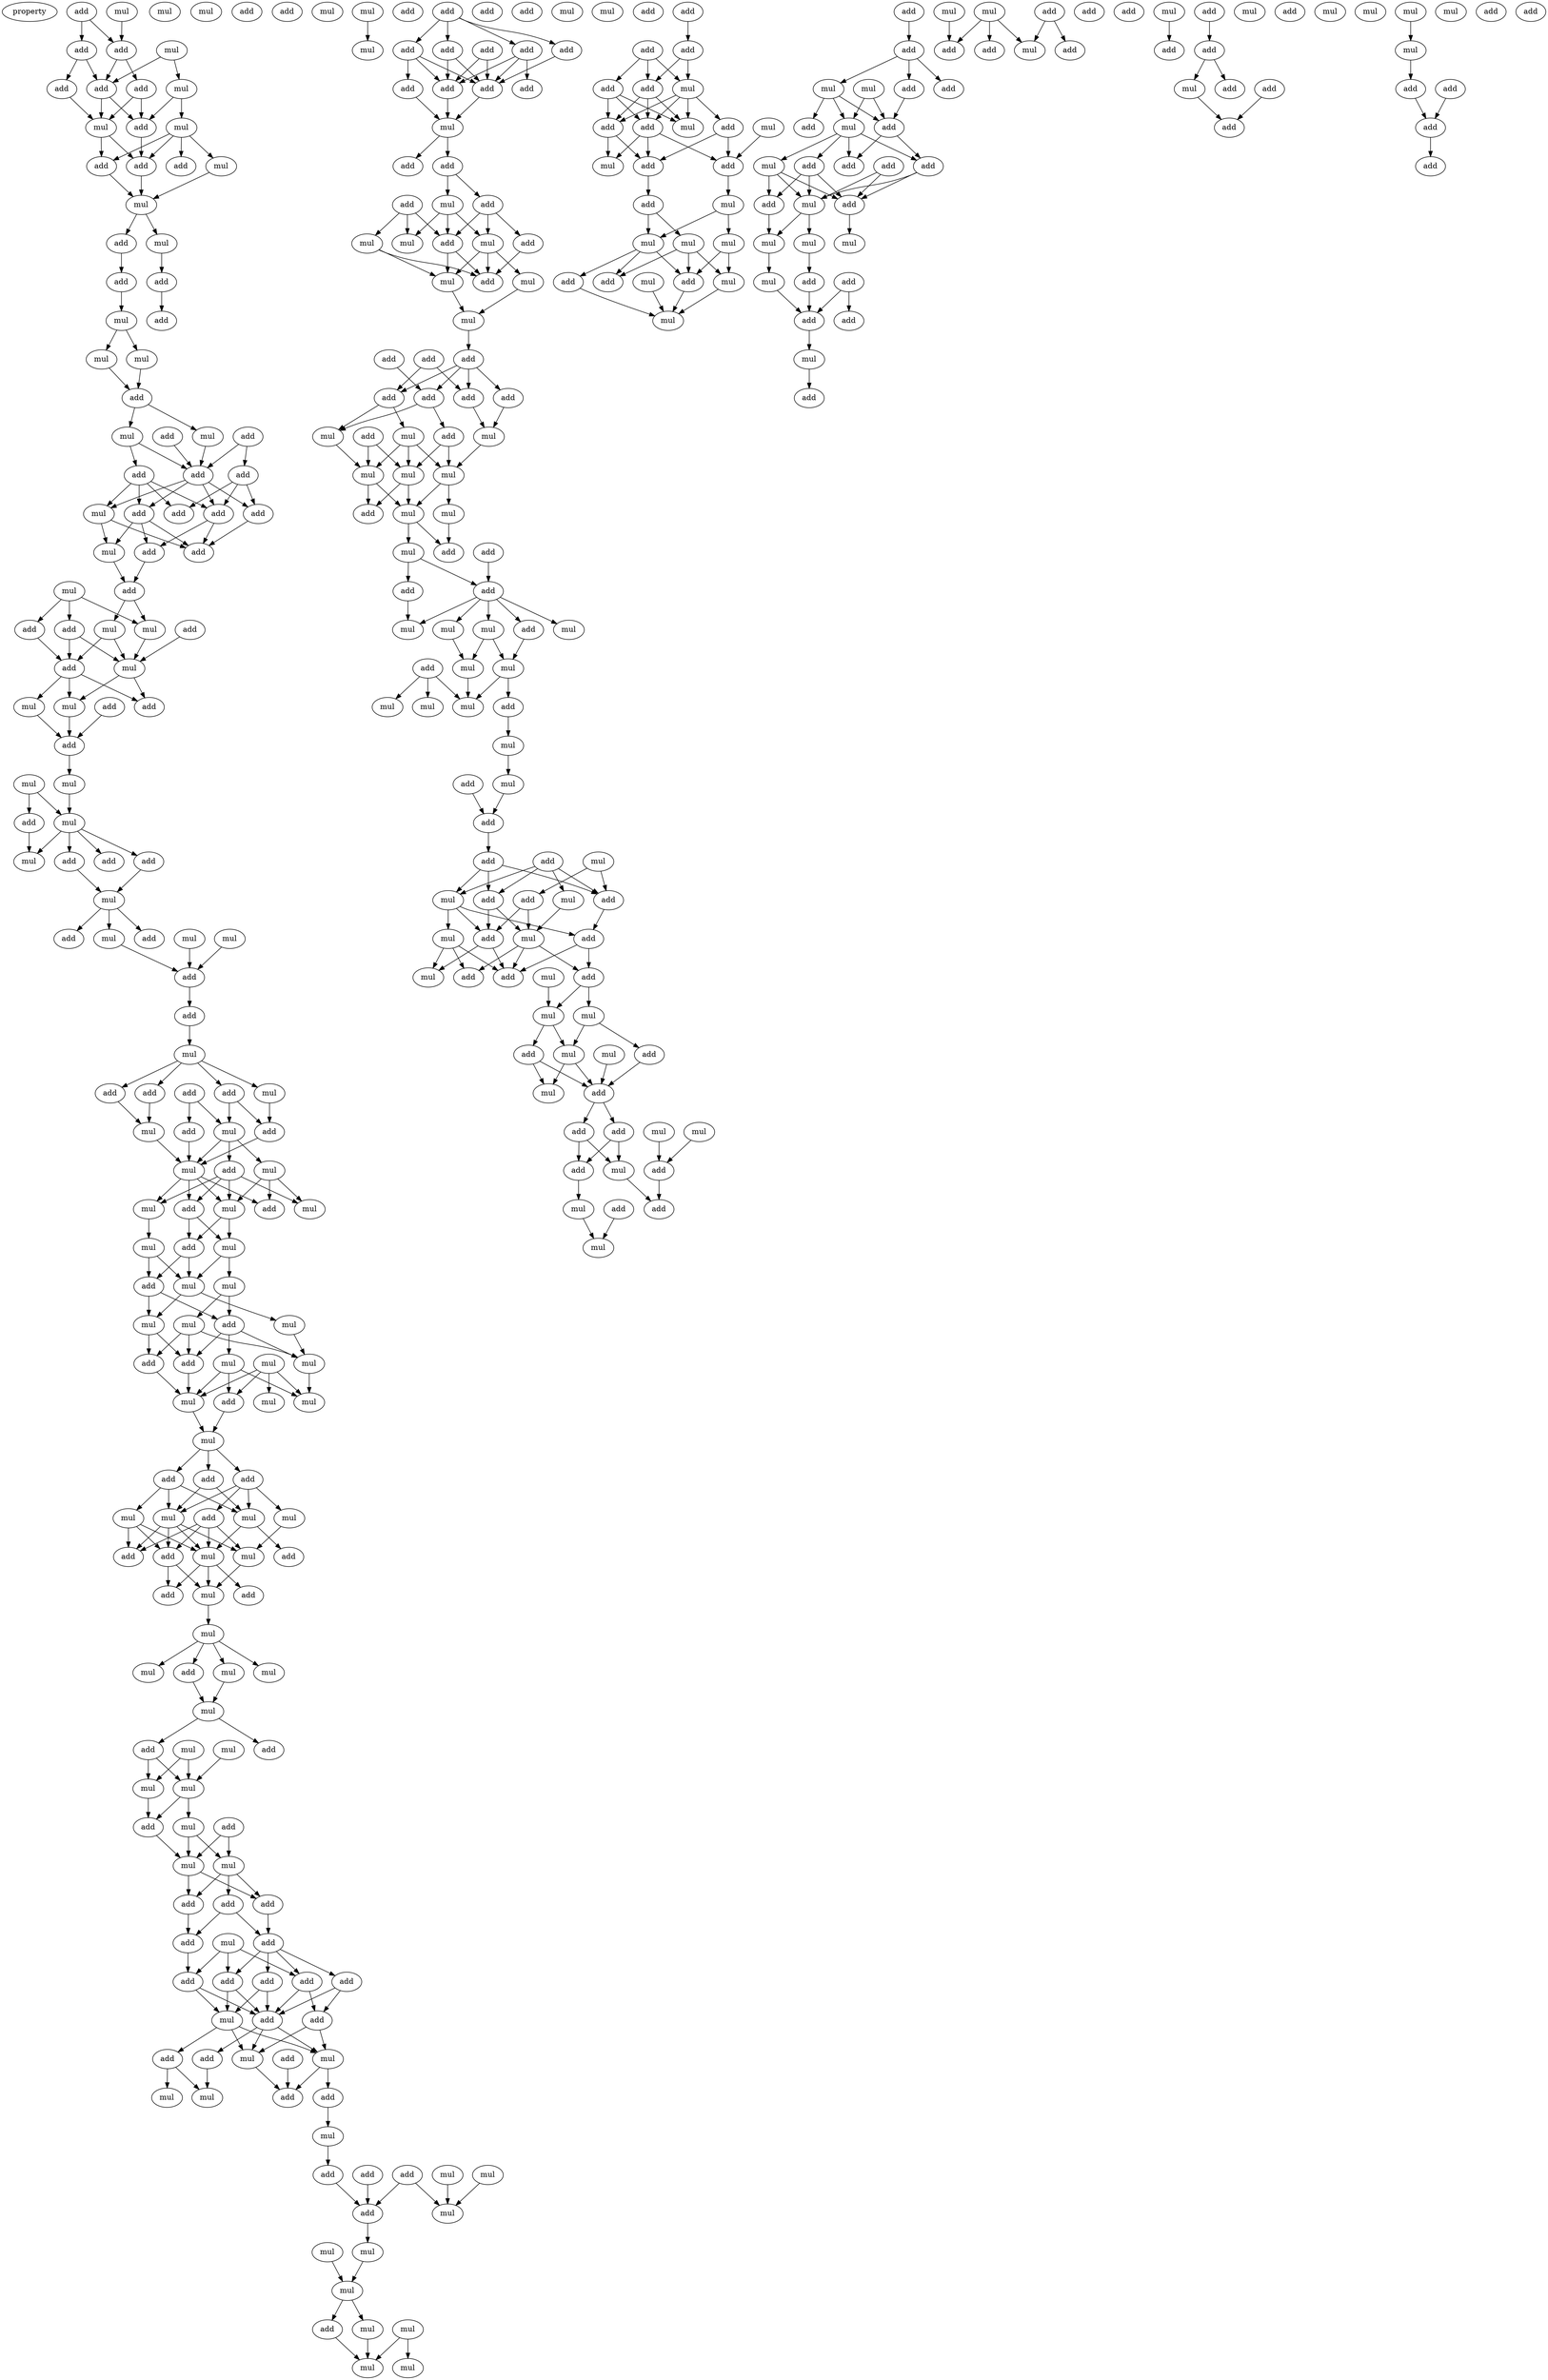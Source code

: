 digraph {
    node [fontcolor=black]
    property [mul=2,lf=1.9]
    0 [ label = mul ];
    1 [ label = add ];
    2 [ label = add ];
    3 [ label = mul ];
    4 [ label = add ];
    5 [ label = mul ];
    6 [ label = add ];
    7 [ label = add ];
    8 [ label = add ];
    9 [ label = add ];
    10 [ label = mul ];
    11 [ label = mul ];
    12 [ label = add ];
    13 [ label = mul ];
    14 [ label = add ];
    15 [ label = add ];
    16 [ label = mul ];
    17 [ label = add ];
    18 [ label = mul ];
    19 [ label = add ];
    20 [ label = add ];
    21 [ label = mul ];
    22 [ label = add ];
    23 [ label = mul ];
    24 [ label = mul ];
    25 [ label = add ];
    26 [ label = mul ];
    27 [ label = add ];
    28 [ label = add ];
    29 [ label = mul ];
    30 [ label = add ];
    31 [ label = add ];
    32 [ label = add ];
    33 [ label = add ];
    34 [ label = add ];
    35 [ label = mul ];
    36 [ label = add ];
    37 [ label = add ];
    38 [ label = mul ];
    39 [ label = add ];
    40 [ label = add ];
    41 [ label = add ];
    42 [ label = mul ];
    43 [ label = mul ];
    44 [ label = add ];
    45 [ label = add ];
    46 [ label = add ];
    47 [ label = mul ];
    48 [ label = add ];
    49 [ label = mul ];
    50 [ label = add ];
    51 [ label = mul ];
    52 [ label = add ];
    53 [ label = mul ];
    54 [ label = mul ];
    55 [ label = add ];
    56 [ label = mul ];
    57 [ label = mul ];
    58 [ label = add ];
    59 [ label = mul ];
    60 [ label = mul ];
    61 [ label = add ];
    62 [ label = add ];
    63 [ label = add ];
    64 [ label = mul ];
    65 [ label = add ];
    66 [ label = mul ];
    67 [ label = mul ];
    68 [ label = add ];
    69 [ label = mul ];
    70 [ label = add ];
    71 [ label = mul ];
    72 [ label = add ];
    73 [ label = mul ];
    74 [ label = add ];
    75 [ label = add ];
    76 [ label = mul ];
    77 [ label = add ];
    78 [ label = add ];
    79 [ label = mul ];
    80 [ label = add ];
    81 [ label = mul ];
    82 [ label = add ];
    83 [ label = mul ];
    84 [ label = mul ];
    85 [ label = add ];
    86 [ label = add ];
    87 [ label = mul ];
    88 [ label = add ];
    89 [ label = mul ];
    90 [ label = mul ];
    91 [ label = mul ];
    92 [ label = add ];
    93 [ label = mul ];
    94 [ label = add ];
    95 [ label = mul ];
    96 [ label = mul ];
    97 [ label = mul ];
    98 [ label = add ];
    99 [ label = mul ];
    100 [ label = mul ];
    101 [ label = mul ];
    102 [ label = add ];
    103 [ label = mul ];
    104 [ label = mul ];
    105 [ label = add ];
    106 [ label = add ];
    107 [ label = mul ];
    108 [ label = mul ];
    109 [ label = mul ];
    110 [ label = mul ];
    111 [ label = add ];
    112 [ label = add ];
    113 [ label = add ];
    114 [ label = mul ];
    115 [ label = add ];
    116 [ label = mul ];
    117 [ label = mul ];
    118 [ label = mul ];
    119 [ label = mul ];
    120 [ label = mul ];
    121 [ label = add ];
    122 [ label = add ];
    123 [ label = add ];
    124 [ label = mul ];
    125 [ label = add ];
    126 [ label = add ];
    127 [ label = mul ];
    128 [ label = mul ];
    129 [ label = add ];
    130 [ label = mul ];
    131 [ label = mul ];
    132 [ label = add ];
    133 [ label = mul ];
    134 [ label = add ];
    135 [ label = add ];
    136 [ label = mul ];
    137 [ label = mul ];
    138 [ label = mul ];
    139 [ label = mul ];
    140 [ label = add ];
    141 [ label = add ];
    142 [ label = mul ];
    143 [ label = add ];
    144 [ label = mul ];
    145 [ label = mul ];
    146 [ label = add ];
    147 [ label = add ];
    148 [ label = add ];
    149 [ label = mul ];
    150 [ label = add ];
    151 [ label = add ];
    152 [ label = add ];
    153 [ label = add ];
    154 [ label = add ];
    155 [ label = add ];
    156 [ label = add ];
    157 [ label = add ];
    158 [ label = mul ];
    159 [ label = add ];
    160 [ label = add ];
    161 [ label = mul ];
    162 [ label = mul ];
    163 [ label = add ];
    164 [ label = add ];
    165 [ label = add ];
    166 [ label = mul ];
    167 [ label = add ];
    168 [ label = mul ];
    169 [ label = mul ];
    170 [ label = add ];
    171 [ label = mul ];
    172 [ label = add ];
    173 [ label = mul ];
    174 [ label = add ];
    175 [ label = add ];
    176 [ label = mul ];
    177 [ label = mul ];
    178 [ label = mul ];
    179 [ label = mul ];
    180 [ label = mul ];
    181 [ label = mul ];
    182 [ label = add ];
    183 [ label = mul ];
    184 [ label = mul ];
    185 [ label = mul ];
    186 [ label = mul ];
    187 [ label = mul ];
    188 [ label = add ];
    189 [ label = add ];
    190 [ label = add ];
    191 [ label = add ];
    192 [ label = add ];
    193 [ label = add ];
    194 [ label = add ];
    195 [ label = add ];
    196 [ label = add ];
    197 [ label = add ];
    198 [ label = add ];
    199 [ label = add ];
    200 [ label = mul ];
    201 [ label = add ];
    202 [ label = add ];
    203 [ label = mul ];
    204 [ label = add ];
    205 [ label = add ];
    206 [ label = add ];
    207 [ label = mul ];
    208 [ label = mul ];
    209 [ label = mul ];
    210 [ label = add ];
    211 [ label = mul ];
    212 [ label = mul ];
    213 [ label = add ];
    214 [ label = mul ];
    215 [ label = add ];
    216 [ label = add ];
    217 [ label = add ];
    218 [ label = add ];
    219 [ label = add ];
    220 [ label = add ];
    221 [ label = add ];
    222 [ label = mul ];
    223 [ label = add ];
    224 [ label = add ];
    225 [ label = mul ];
    226 [ label = mul ];
    227 [ label = mul ];
    228 [ label = mul ];
    229 [ label = mul ];
    230 [ label = mul ];
    231 [ label = mul ];
    232 [ label = add ];
    233 [ label = add ];
    234 [ label = add ];
    235 [ label = add ];
    236 [ label = mul ];
    237 [ label = add ];
    238 [ label = add ];
    239 [ label = mul ];
    240 [ label = mul ];
    241 [ label = mul ];
    242 [ label = mul ];
    243 [ label = add ];
    244 [ label = add ];
    245 [ label = mul ];
    246 [ label = mul ];
    247 [ label = mul ];
    248 [ label = mul ];
    249 [ label = add ];
    250 [ label = mul ];
    251 [ label = mul ];
    252 [ label = mul ];
    253 [ label = add ];
    254 [ label = mul ];
    255 [ label = mul ];
    256 [ label = add ];
    257 [ label = add ];
    258 [ label = add ];
    259 [ label = mul ];
    260 [ label = add ];
    261 [ label = add ];
    262 [ label = add ];
    263 [ label = mul ];
    264 [ label = mul ];
    265 [ label = add ];
    266 [ label = add ];
    267 [ label = add ];
    268 [ label = mul ];
    269 [ label = mul ];
    270 [ label = add ];
    271 [ label = add ];
    272 [ label = add ];
    273 [ label = mul ];
    274 [ label = mul ];
    275 [ label = mul ];
    276 [ label = mul ];
    277 [ label = add ];
    278 [ label = mul ];
    279 [ label = mul ];
    280 [ label = add ];
    281 [ label = add ];
    282 [ label = mul ];
    283 [ label = mul ];
    284 [ label = mul ];
    285 [ label = add ];
    286 [ label = add ];
    287 [ label = add ];
    288 [ label = add ];
    289 [ label = mul ];
    290 [ label = add ];
    291 [ label = add ];
    292 [ label = mul ];
    293 [ label = add ];
    294 [ label = mul ];
    295 [ label = add ];
    296 [ label = add ];
    297 [ label = add ];
    298 [ label = add ];
    299 [ label = mul ];
    300 [ label = add ];
    301 [ label = add ];
    302 [ label = mul ];
    303 [ label = mul ];
    304 [ label = add ];
    305 [ label = mul ];
    306 [ label = add ];
    307 [ label = add ];
    308 [ label = mul ];
    309 [ label = add ];
    310 [ label = mul ];
    311 [ label = mul ];
    312 [ label = mul ];
    313 [ label = mul ];
    314 [ label = add ];
    315 [ label = mul ];
    316 [ label = add ];
    317 [ label = add ];
    318 [ label = mul ];
    319 [ label = add ];
    320 [ label = add ];
    321 [ label = add ];
    322 [ label = mul ];
    323 [ label = add ];
    324 [ label = mul ];
    325 [ label = mul ];
    326 [ label = add ];
    327 [ label = add ];
    328 [ label = add ];
    329 [ label = add ];
    330 [ label = mul ];
    331 [ label = add ];
    332 [ label = add ];
    333 [ label = add ];
    334 [ label = mul ];
    335 [ label = add ];
    336 [ label = mul ];
    337 [ label = mul ];
    338 [ label = mul ];
    339 [ label = add ];
    340 [ label = add ];
    341 [ label = mul ];
    342 [ label = add ];
    343 [ label = add ];
    344 [ label = mul ];
    345 [ label = mul ];
    346 [ label = mul ];
    347 [ label = add ];
    348 [ label = add ];
    349 [ label = add ];
    350 [ label = add ];
    351 [ label = mul ];
    352 [ label = add ];
    353 [ label = add ];
    354 [ label = add ];
    355 [ label = mul ];
    356 [ label = add ];
    357 [ label = add ];
    358 [ label = mul ];
    359 [ label = add ];
    360 [ label = mul ];
    361 [ label = add ];
    362 [ label = mul ];
    363 [ label = add ];
    364 [ label = add ];
    365 [ label = add ];
    366 [ label = mul ];
    367 [ label = mul ];
    368 [ label = mul ];
    369 [ label = mul ];
    370 [ label = add ];
    371 [ label = add ];
    372 [ label = add ];
    373 [ label = add ];
    374 [ label = add ];
    375 [ label = add ];
    0 -> 2 [ name = 0 ];
    1 -> 2 [ name = 1 ];
    1 -> 4 [ name = 2 ];
    2 -> 6 [ name = 3 ];
    2 -> 7 [ name = 4 ];
    3 -> 5 [ name = 5 ];
    3 -> 7 [ name = 6 ];
    4 -> 7 [ name = 7 ];
    4 -> 8 [ name = 8 ];
    5 -> 9 [ name = 9 ];
    5 -> 10 [ name = 10 ];
    6 -> 9 [ name = 11 ];
    6 -> 11 [ name = 12 ];
    7 -> 9 [ name = 13 ];
    7 -> 11 [ name = 14 ];
    8 -> 11 [ name = 15 ];
    9 -> 14 [ name = 16 ];
    10 -> 12 [ name = 17 ];
    10 -> 13 [ name = 18 ];
    10 -> 14 [ name = 19 ];
    10 -> 15 [ name = 20 ];
    11 -> 12 [ name = 21 ];
    11 -> 14 [ name = 22 ];
    12 -> 16 [ name = 23 ];
    13 -> 16 [ name = 24 ];
    14 -> 16 [ name = 25 ];
    16 -> 17 [ name = 26 ];
    16 -> 18 [ name = 27 ];
    17 -> 19 [ name = 28 ];
    18 -> 20 [ name = 29 ];
    19 -> 21 [ name = 30 ];
    20 -> 22 [ name = 31 ];
    21 -> 23 [ name = 32 ];
    21 -> 24 [ name = 33 ];
    23 -> 25 [ name = 34 ];
    24 -> 25 [ name = 35 ];
    25 -> 26 [ name = 36 ];
    25 -> 29 [ name = 37 ];
    26 -> 31 [ name = 38 ];
    26 -> 32 [ name = 39 ];
    27 -> 30 [ name = 40 ];
    27 -> 32 [ name = 41 ];
    28 -> 32 [ name = 42 ];
    29 -> 32 [ name = 43 ];
    30 -> 33 [ name = 44 ];
    30 -> 34 [ name = 45 ];
    30 -> 36 [ name = 46 ];
    31 -> 33 [ name = 47 ];
    31 -> 35 [ name = 48 ];
    31 -> 36 [ name = 49 ];
    31 -> 37 [ name = 50 ];
    32 -> 34 [ name = 51 ];
    32 -> 35 [ name = 52 ];
    32 -> 36 [ name = 53 ];
    32 -> 37 [ name = 54 ];
    34 -> 39 [ name = 55 ];
    35 -> 38 [ name = 56 ];
    35 -> 39 [ name = 57 ];
    36 -> 39 [ name = 58 ];
    36 -> 40 [ name = 59 ];
    37 -> 38 [ name = 60 ];
    37 -> 39 [ name = 61 ];
    37 -> 40 [ name = 62 ];
    38 -> 41 [ name = 63 ];
    40 -> 41 [ name = 64 ];
    41 -> 43 [ name = 65 ];
    41 -> 47 [ name = 66 ];
    42 -> 43 [ name = 67 ];
    42 -> 44 [ name = 68 ];
    42 -> 46 [ name = 69 ];
    43 -> 49 [ name = 70 ];
    44 -> 48 [ name = 71 ];
    45 -> 49 [ name = 72 ];
    46 -> 48 [ name = 73 ];
    46 -> 49 [ name = 74 ];
    47 -> 48 [ name = 75 ];
    47 -> 49 [ name = 76 ];
    48 -> 51 [ name = 77 ];
    48 -> 52 [ name = 78 ];
    48 -> 53 [ name = 79 ];
    49 -> 51 [ name = 80 ];
    49 -> 52 [ name = 81 ];
    50 -> 55 [ name = 82 ];
    51 -> 55 [ name = 83 ];
    53 -> 55 [ name = 84 ];
    55 -> 57 [ name = 85 ];
    56 -> 58 [ name = 86 ];
    56 -> 59 [ name = 87 ];
    57 -> 59 [ name = 88 ];
    58 -> 60 [ name = 89 ];
    59 -> 60 [ name = 90 ];
    59 -> 61 [ name = 91 ];
    59 -> 62 [ name = 92 ];
    59 -> 63 [ name = 93 ];
    61 -> 64 [ name = 94 ];
    62 -> 64 [ name = 95 ];
    64 -> 65 [ name = 96 ];
    64 -> 67 [ name = 97 ];
    64 -> 68 [ name = 98 ];
    66 -> 70 [ name = 99 ];
    67 -> 70 [ name = 100 ];
    69 -> 70 [ name = 101 ];
    70 -> 72 [ name = 102 ];
    72 -> 73 [ name = 103 ];
    73 -> 74 [ name = 104 ];
    73 -> 76 [ name = 105 ];
    73 -> 77 [ name = 106 ];
    73 -> 78 [ name = 107 ];
    74 -> 79 [ name = 108 ];
    74 -> 82 [ name = 109 ];
    75 -> 79 [ name = 110 ];
    75 -> 80 [ name = 111 ];
    76 -> 82 [ name = 112 ];
    77 -> 81 [ name = 113 ];
    78 -> 81 [ name = 114 ];
    79 -> 83 [ name = 115 ];
    79 -> 84 [ name = 116 ];
    79 -> 85 [ name = 117 ];
    80 -> 84 [ name = 118 ];
    81 -> 84 [ name = 119 ];
    82 -> 84 [ name = 120 ];
    83 -> 86 [ name = 121 ];
    83 -> 87 [ name = 122 ];
    83 -> 89 [ name = 123 ];
    84 -> 86 [ name = 124 ];
    84 -> 88 [ name = 125 ];
    84 -> 89 [ name = 126 ];
    84 -> 90 [ name = 127 ];
    85 -> 87 [ name = 128 ];
    85 -> 88 [ name = 129 ];
    85 -> 89 [ name = 130 ];
    85 -> 90 [ name = 131 ];
    88 -> 91 [ name = 132 ];
    88 -> 92 [ name = 133 ];
    89 -> 91 [ name = 134 ];
    89 -> 92 [ name = 135 ];
    90 -> 93 [ name = 136 ];
    91 -> 95 [ name = 137 ];
    91 -> 96 [ name = 138 ];
    92 -> 94 [ name = 139 ];
    92 -> 95 [ name = 140 ];
    93 -> 94 [ name = 141 ];
    93 -> 95 [ name = 142 ];
    94 -> 98 [ name = 143 ];
    94 -> 100 [ name = 144 ];
    95 -> 97 [ name = 145 ];
    95 -> 100 [ name = 146 ];
    96 -> 98 [ name = 147 ];
    96 -> 99 [ name = 148 ];
    97 -> 101 [ name = 149 ];
    98 -> 101 [ name = 150 ];
    98 -> 104 [ name = 151 ];
    98 -> 105 [ name = 152 ];
    99 -> 101 [ name = 153 ];
    99 -> 102 [ name = 154 ];
    99 -> 105 [ name = 155 ];
    100 -> 102 [ name = 156 ];
    100 -> 105 [ name = 157 ];
    101 -> 107 [ name = 158 ];
    102 -> 108 [ name = 159 ];
    103 -> 106 [ name = 160 ];
    103 -> 107 [ name = 161 ];
    103 -> 108 [ name = 162 ];
    103 -> 109 [ name = 163 ];
    104 -> 106 [ name = 164 ];
    104 -> 107 [ name = 165 ];
    104 -> 108 [ name = 166 ];
    105 -> 108 [ name = 167 ];
    106 -> 110 [ name = 168 ];
    108 -> 110 [ name = 169 ];
    110 -> 111 [ name = 170 ];
    110 -> 112 [ name = 171 ];
    110 -> 113 [ name = 172 ];
    111 -> 116 [ name = 173 ];
    111 -> 118 [ name = 174 ];
    112 -> 114 [ name = 175 ];
    112 -> 116 [ name = 176 ];
    112 -> 118 [ name = 177 ];
    113 -> 115 [ name = 178 ];
    113 -> 116 [ name = 179 ];
    113 -> 117 [ name = 180 ];
    113 -> 118 [ name = 181 ];
    114 -> 119 [ name = 182 ];
    114 -> 122 [ name = 183 ];
    114 -> 123 [ name = 184 ];
    115 -> 119 [ name = 185 ];
    115 -> 120 [ name = 186 ];
    115 -> 122 [ name = 187 ];
    115 -> 123 [ name = 188 ];
    116 -> 119 [ name = 189 ];
    116 -> 120 [ name = 190 ];
    116 -> 122 [ name = 191 ];
    116 -> 123 [ name = 192 ];
    117 -> 120 [ name = 193 ];
    118 -> 119 [ name = 194 ];
    118 -> 121 [ name = 195 ];
    119 -> 124 [ name = 196 ];
    119 -> 125 [ name = 197 ];
    119 -> 126 [ name = 198 ];
    120 -> 124 [ name = 199 ];
    123 -> 124 [ name = 200 ];
    123 -> 125 [ name = 201 ];
    124 -> 127 [ name = 202 ];
    127 -> 128 [ name = 203 ];
    127 -> 129 [ name = 204 ];
    127 -> 130 [ name = 205 ];
    127 -> 131 [ name = 206 ];
    129 -> 133 [ name = 207 ];
    131 -> 133 [ name = 208 ];
    133 -> 134 [ name = 209 ];
    133 -> 135 [ name = 210 ];
    134 -> 138 [ name = 211 ];
    134 -> 139 [ name = 212 ];
    136 -> 138 [ name = 213 ];
    136 -> 139 [ name = 214 ];
    137 -> 139 [ name = 215 ];
    138 -> 140 [ name = 216 ];
    139 -> 140 [ name = 217 ];
    139 -> 142 [ name = 218 ];
    140 -> 144 [ name = 219 ];
    141 -> 144 [ name = 220 ];
    141 -> 145 [ name = 221 ];
    142 -> 144 [ name = 222 ];
    142 -> 145 [ name = 223 ];
    144 -> 146 [ name = 224 ];
    144 -> 147 [ name = 225 ];
    145 -> 146 [ name = 226 ];
    145 -> 147 [ name = 227 ];
    145 -> 148 [ name = 228 ];
    146 -> 151 [ name = 229 ];
    147 -> 150 [ name = 230 ];
    148 -> 150 [ name = 231 ];
    148 -> 151 [ name = 232 ];
    149 -> 152 [ name = 233 ];
    149 -> 154 [ name = 234 ];
    149 -> 155 [ name = 235 ];
    150 -> 153 [ name = 236 ];
    150 -> 154 [ name = 237 ];
    150 -> 155 [ name = 238 ];
    150 -> 156 [ name = 239 ];
    151 -> 152 [ name = 240 ];
    152 -> 157 [ name = 241 ];
    152 -> 158 [ name = 242 ];
    153 -> 157 [ name = 243 ];
    153 -> 158 [ name = 244 ];
    154 -> 157 [ name = 245 ];
    154 -> 158 [ name = 246 ];
    155 -> 157 [ name = 247 ];
    155 -> 159 [ name = 248 ];
    156 -> 157 [ name = 249 ];
    156 -> 159 [ name = 250 ];
    157 -> 161 [ name = 251 ];
    157 -> 162 [ name = 252 ];
    157 -> 164 [ name = 253 ];
    158 -> 161 [ name = 254 ];
    158 -> 162 [ name = 255 ];
    158 -> 163 [ name = 256 ];
    159 -> 161 [ name = 257 ];
    159 -> 162 [ name = 258 ];
    160 -> 165 [ name = 259 ];
    161 -> 165 [ name = 260 ];
    161 -> 167 [ name = 261 ];
    162 -> 165 [ name = 262 ];
    163 -> 166 [ name = 263 ];
    163 -> 168 [ name = 264 ];
    164 -> 168 [ name = 265 ];
    167 -> 169 [ name = 266 ];
    169 -> 172 [ name = 267 ];
    170 -> 175 [ name = 268 ];
    171 -> 176 [ name = 269 ];
    172 -> 175 [ name = 270 ];
    173 -> 176 [ name = 271 ];
    174 -> 175 [ name = 272 ];
    174 -> 176 [ name = 273 ];
    175 -> 179 [ name = 274 ];
    177 -> 180 [ name = 275 ];
    179 -> 180 [ name = 276 ];
    180 -> 182 [ name = 277 ];
    180 -> 183 [ name = 278 ];
    181 -> 185 [ name = 279 ];
    181 -> 187 [ name = 280 ];
    182 -> 185 [ name = 281 ];
    183 -> 185 [ name = 282 ];
    184 -> 186 [ name = 283 ];
    189 -> 190 [ name = 284 ];
    189 -> 191 [ name = 285 ];
    189 -> 193 [ name = 286 ];
    189 -> 194 [ name = 287 ];
    190 -> 195 [ name = 288 ];
    190 -> 197 [ name = 289 ];
    191 -> 197 [ name = 290 ];
    192 -> 195 [ name = 291 ];
    192 -> 197 [ name = 292 ];
    193 -> 195 [ name = 293 ];
    193 -> 196 [ name = 294 ];
    193 -> 197 [ name = 295 ];
    194 -> 195 [ name = 296 ];
    194 -> 197 [ name = 297 ];
    194 -> 199 [ name = 298 ];
    195 -> 200 [ name = 299 ];
    196 -> 200 [ name = 300 ];
    197 -> 200 [ name = 301 ];
    200 -> 201 [ name = 302 ];
    200 -> 202 [ name = 303 ];
    202 -> 203 [ name = 304 ];
    202 -> 205 [ name = 305 ];
    203 -> 206 [ name = 306 ];
    203 -> 207 [ name = 307 ];
    203 -> 208 [ name = 308 ];
    204 -> 206 [ name = 309 ];
    204 -> 207 [ name = 310 ];
    204 -> 209 [ name = 311 ];
    205 -> 206 [ name = 312 ];
    205 -> 208 [ name = 313 ];
    205 -> 210 [ name = 314 ];
    206 -> 212 [ name = 315 ];
    206 -> 213 [ name = 316 ];
    208 -> 211 [ name = 317 ];
    208 -> 212 [ name = 318 ];
    208 -> 213 [ name = 319 ];
    209 -> 212 [ name = 320 ];
    209 -> 213 [ name = 321 ];
    210 -> 213 [ name = 322 ];
    211 -> 214 [ name = 323 ];
    212 -> 214 [ name = 324 ];
    214 -> 216 [ name = 325 ];
    215 -> 218 [ name = 326 ];
    215 -> 219 [ name = 327 ];
    216 -> 218 [ name = 328 ];
    216 -> 219 [ name = 329 ];
    216 -> 220 [ name = 330 ];
    216 -> 221 [ name = 331 ];
    217 -> 220 [ name = 332 ];
    218 -> 222 [ name = 333 ];
    218 -> 226 [ name = 334 ];
    219 -> 225 [ name = 335 ];
    220 -> 222 [ name = 336 ];
    220 -> 224 [ name = 337 ];
    221 -> 225 [ name = 338 ];
    222 -> 227 [ name = 339 ];
    223 -> 227 [ name = 340 ];
    223 -> 229 [ name = 341 ];
    224 -> 228 [ name = 342 ];
    224 -> 229 [ name = 343 ];
    225 -> 228 [ name = 344 ];
    226 -> 227 [ name = 345 ];
    226 -> 228 [ name = 346 ];
    226 -> 229 [ name = 347 ];
    227 -> 230 [ name = 348 ];
    227 -> 233 [ name = 349 ];
    228 -> 230 [ name = 350 ];
    228 -> 231 [ name = 351 ];
    229 -> 230 [ name = 352 ];
    229 -> 233 [ name = 353 ];
    230 -> 234 [ name = 354 ];
    230 -> 236 [ name = 355 ];
    231 -> 234 [ name = 356 ];
    235 -> 238 [ name = 357 ];
    236 -> 237 [ name = 358 ];
    236 -> 238 [ name = 359 ];
    237 -> 242 [ name = 360 ];
    238 -> 239 [ name = 361 ];
    238 -> 240 [ name = 362 ];
    238 -> 241 [ name = 363 ];
    238 -> 242 [ name = 364 ];
    238 -> 243 [ name = 365 ];
    240 -> 245 [ name = 366 ];
    241 -> 245 [ name = 367 ];
    241 -> 246 [ name = 368 ];
    243 -> 246 [ name = 369 ];
    244 -> 247 [ name = 370 ];
    244 -> 248 [ name = 371 ];
    244 -> 250 [ name = 372 ];
    245 -> 250 [ name = 373 ];
    246 -> 249 [ name = 374 ];
    246 -> 250 [ name = 375 ];
    249 -> 251 [ name = 376 ];
    251 -> 254 [ name = 377 ];
    253 -> 257 [ name = 378 ];
    254 -> 257 [ name = 379 ];
    257 -> 258 [ name = 380 ];
    258 -> 262 [ name = 381 ];
    258 -> 264 [ name = 382 ];
    258 -> 265 [ name = 383 ];
    259 -> 261 [ name = 384 ];
    259 -> 262 [ name = 385 ];
    260 -> 262 [ name = 386 ];
    260 -> 263 [ name = 387 ];
    260 -> 264 [ name = 388 ];
    260 -> 265 [ name = 389 ];
    261 -> 266 [ name = 390 ];
    261 -> 269 [ name = 391 ];
    262 -> 267 [ name = 392 ];
    263 -> 269 [ name = 393 ];
    264 -> 266 [ name = 394 ];
    264 -> 267 [ name = 395 ];
    264 -> 268 [ name = 396 ];
    265 -> 266 [ name = 397 ];
    265 -> 269 [ name = 398 ];
    266 -> 270 [ name = 399 ];
    266 -> 274 [ name = 400 ];
    267 -> 270 [ name = 401 ];
    267 -> 272 [ name = 402 ];
    268 -> 270 [ name = 403 ];
    268 -> 271 [ name = 404 ];
    268 -> 274 [ name = 405 ];
    269 -> 270 [ name = 406 ];
    269 -> 271 [ name = 407 ];
    269 -> 272 [ name = 408 ];
    272 -> 275 [ name = 409 ];
    272 -> 276 [ name = 410 ];
    273 -> 275 [ name = 411 ];
    275 -> 277 [ name = 412 ];
    275 -> 278 [ name = 413 ];
    276 -> 278 [ name = 414 ];
    276 -> 280 [ name = 415 ];
    277 -> 281 [ name = 416 ];
    277 -> 282 [ name = 417 ];
    278 -> 281 [ name = 418 ];
    278 -> 282 [ name = 419 ];
    279 -> 281 [ name = 420 ];
    280 -> 281 [ name = 421 ];
    281 -> 285 [ name = 422 ];
    281 -> 286 [ name = 423 ];
    283 -> 287 [ name = 424 ];
    284 -> 287 [ name = 425 ];
    285 -> 288 [ name = 426 ];
    285 -> 289 [ name = 427 ];
    286 -> 288 [ name = 428 ];
    286 -> 289 [ name = 429 ];
    287 -> 291 [ name = 430 ];
    288 -> 292 [ name = 431 ];
    289 -> 291 [ name = 432 ];
    290 -> 294 [ name = 433 ];
    292 -> 294 [ name = 434 ];
    293 -> 295 [ name = 435 ];
    295 -> 298 [ name = 436 ];
    295 -> 299 [ name = 437 ];
    296 -> 297 [ name = 438 ];
    296 -> 298 [ name = 439 ];
    296 -> 299 [ name = 440 ];
    297 -> 301 [ name = 441 ];
    297 -> 302 [ name = 442 ];
    297 -> 304 [ name = 443 ];
    298 -> 301 [ name = 444 ];
    298 -> 302 [ name = 445 ];
    298 -> 304 [ name = 446 ];
    299 -> 300 [ name = 447 ];
    299 -> 301 [ name = 448 ];
    299 -> 302 [ name = 449 ];
    299 -> 304 [ name = 450 ];
    300 -> 306 [ name = 451 ];
    300 -> 307 [ name = 452 ];
    301 -> 305 [ name = 453 ];
    301 -> 306 [ name = 454 ];
    303 -> 307 [ name = 455 ];
    304 -> 305 [ name = 456 ];
    304 -> 306 [ name = 457 ];
    304 -> 307 [ name = 458 ];
    306 -> 309 [ name = 459 ];
    307 -> 308 [ name = 460 ];
    308 -> 310 [ name = 461 ];
    308 -> 311 [ name = 462 ];
    309 -> 311 [ name = 463 ];
    309 -> 312 [ name = 464 ];
    310 -> 313 [ name = 465 ];
    310 -> 314 [ name = 466 ];
    311 -> 314 [ name = 467 ];
    311 -> 316 [ name = 468 ];
    311 -> 317 [ name = 469 ];
    312 -> 313 [ name = 470 ];
    312 -> 314 [ name = 471 ];
    312 -> 316 [ name = 472 ];
    313 -> 318 [ name = 473 ];
    314 -> 318 [ name = 474 ];
    315 -> 318 [ name = 475 ];
    317 -> 318 [ name = 476 ];
    319 -> 320 [ name = 477 ];
    320 -> 321 [ name = 478 ];
    320 -> 323 [ name = 479 ];
    320 -> 324 [ name = 480 ];
    321 -> 327 [ name = 481 ];
    322 -> 325 [ name = 482 ];
    322 -> 327 [ name = 483 ];
    324 -> 325 [ name = 484 ];
    324 -> 326 [ name = 485 ];
    324 -> 327 [ name = 486 ];
    325 -> 328 [ name = 487 ];
    325 -> 329 [ name = 488 ];
    325 -> 330 [ name = 489 ];
    325 -> 332 [ name = 490 ];
    327 -> 329 [ name = 491 ];
    327 -> 332 [ name = 492 ];
    328 -> 333 [ name = 493 ];
    328 -> 334 [ name = 494 ];
    328 -> 335 [ name = 495 ];
    329 -> 334 [ name = 496 ];
    329 -> 335 [ name = 497 ];
    330 -> 333 [ name = 498 ];
    330 -> 334 [ name = 499 ];
    330 -> 335 [ name = 500 ];
    331 -> 334 [ name = 501 ];
    331 -> 335 [ name = 502 ];
    333 -> 336 [ name = 503 ];
    334 -> 336 [ name = 504 ];
    334 -> 337 [ name = 505 ];
    335 -> 338 [ name = 506 ];
    336 -> 341 [ name = 507 ];
    337 -> 339 [ name = 508 ];
    339 -> 342 [ name = 509 ];
    340 -> 342 [ name = 510 ];
    340 -> 343 [ name = 511 ];
    341 -> 342 [ name = 512 ];
    342 -> 344 [ name = 513 ];
    344 -> 348 [ name = 514 ];
    345 -> 350 [ name = 515 ];
    346 -> 350 [ name = 516 ];
    346 -> 351 [ name = 517 ];
    346 -> 352 [ name = 518 ];
    347 -> 349 [ name = 519 ];
    347 -> 351 [ name = 520 ];
    355 -> 356 [ name = 521 ];
    357 -> 361 [ name = 522 ];
    361 -> 362 [ name = 523 ];
    361 -> 363 [ name = 524 ];
    362 -> 365 [ name = 525 ];
    364 -> 365 [ name = 526 ];
    367 -> 369 [ name = 527 ];
    369 -> 371 [ name = 528 ];
    370 -> 372 [ name = 529 ];
    371 -> 372 [ name = 530 ];
    372 -> 375 [ name = 531 ];
}
